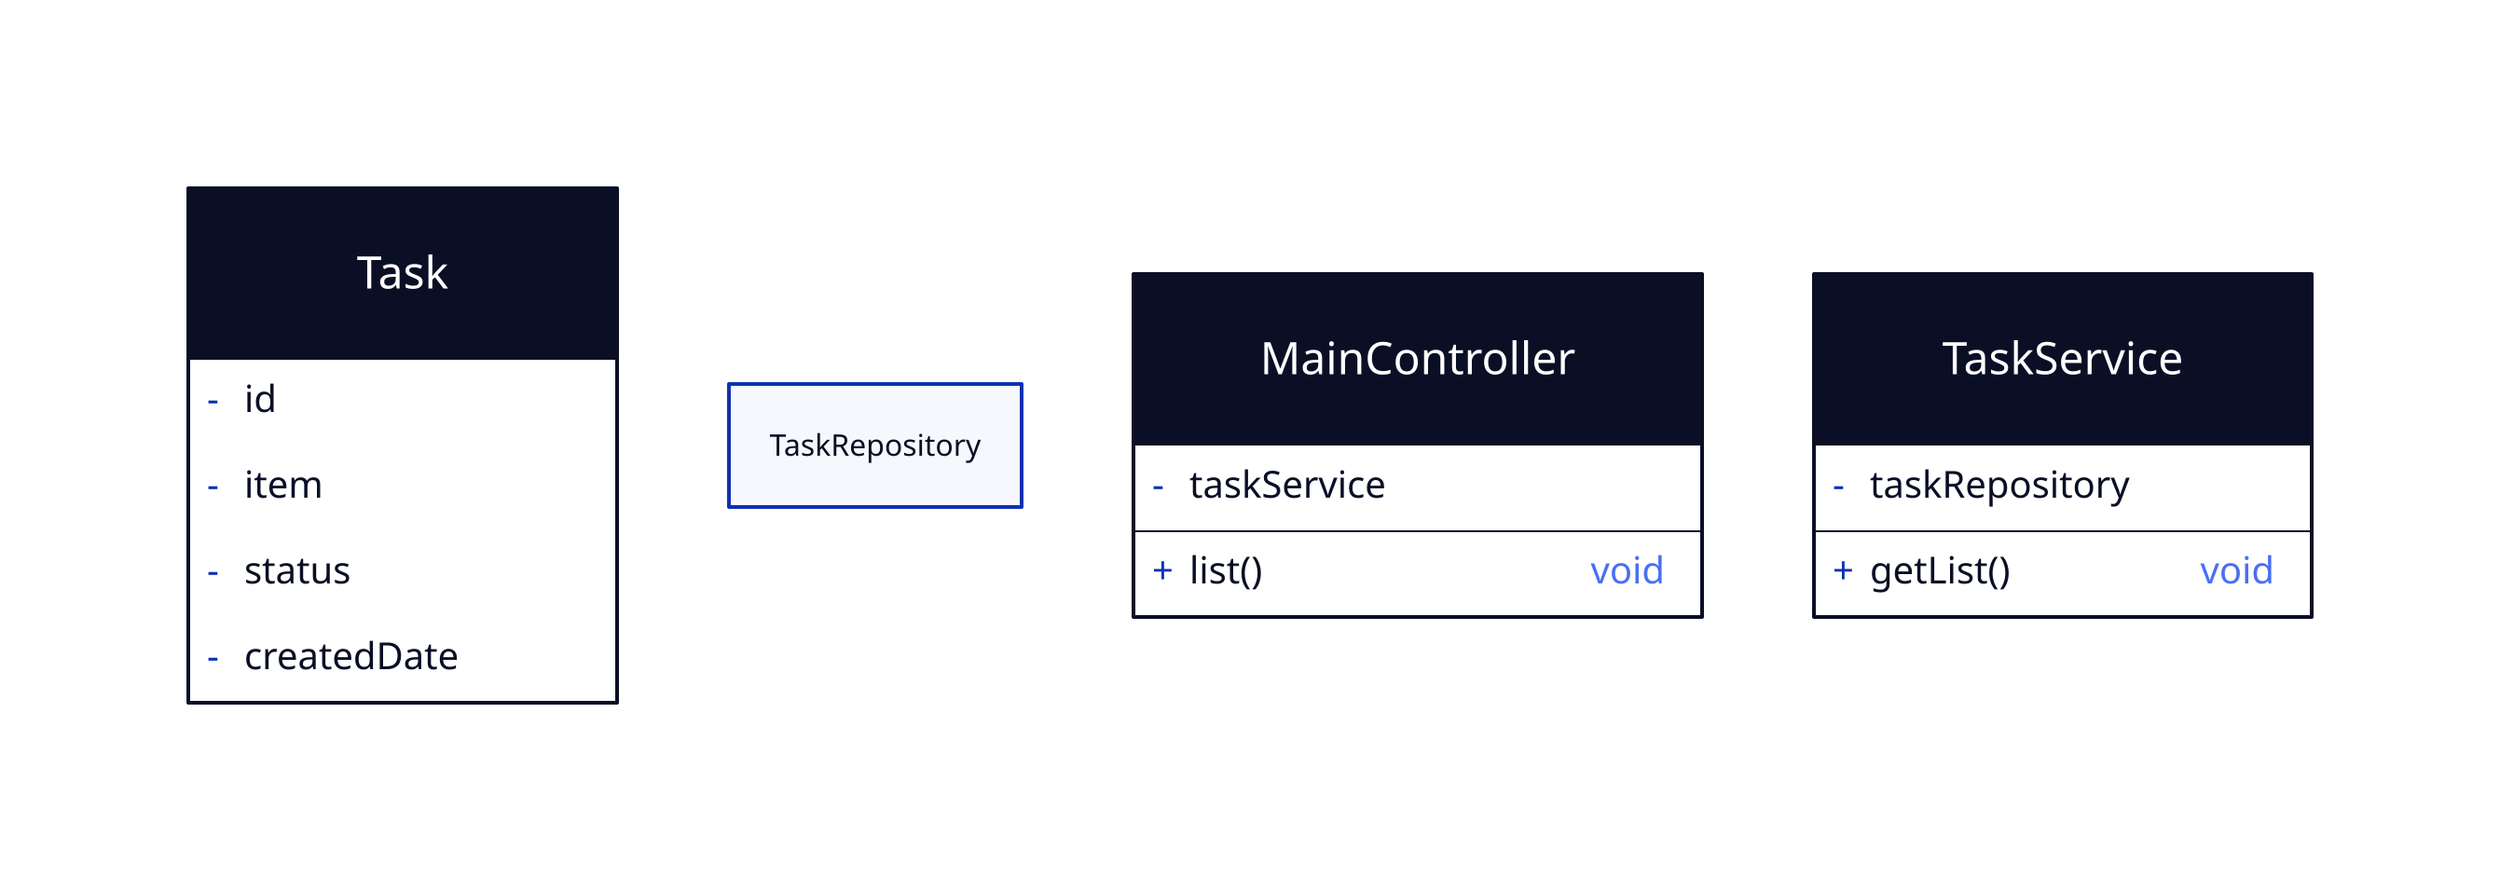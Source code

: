 Task {
    shape : class

    -id
    -item
    -status
    -createdDate
}

TaskRepository

MainController {
    shape : class

    -taskService
    list()
    
}

TaskService {
    shape : class

    -taskRepository
    getList()
}